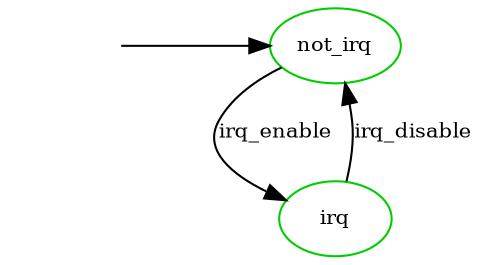 digraph state_automaton {
	center = true;
	// size = "700,800";
	nodesep = 0.5;
	{node [shape = plaintext, style=invis, label=""] "__init_not_irq"};
	node [shape = ellipse, fontsize=10, color = green3];
	edge [fontsize=10];

	"__init_not_irq" -> "not_irq";

	/* Handling for pirq dis, read-lock, read-unlock, pirq en */
	"irq" [label = "irq"]; 
	"not_irq" [label = "not_irq"]; 

	"irq" -> "not_irq" [ label = "irq_disable" ];
	"not_irq" -> "irq" [ label = "irq_enable" ];

	{ rank = min ;
		"__init_not_irq";
		"not_irq";
	}
}
